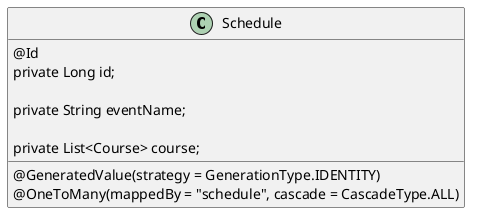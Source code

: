 @startuml
class Schedule {

    @Id
    @GeneratedValue(strategy = GenerationType.IDENTITY)
    private Long id;

    private String eventName;

    @OneToMany(mappedBy = "schedule", cascade = CascadeType.ALL)
    private List<Course> course;
}
@enduml